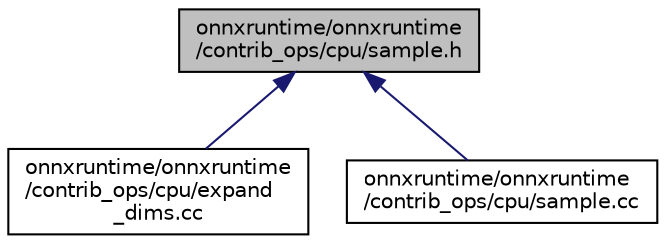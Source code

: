 digraph "onnxruntime/onnxruntime/contrib_ops/cpu/sample.h"
{
  edge [fontname="Helvetica",fontsize="10",labelfontname="Helvetica",labelfontsize="10"];
  node [fontname="Helvetica",fontsize="10",shape=record];
  Node68 [label="onnxruntime/onnxruntime\l/contrib_ops/cpu/sample.h",height=0.2,width=0.4,color="black", fillcolor="grey75", style="filled", fontcolor="black"];
  Node68 -> Node69 [dir="back",color="midnightblue",fontsize="10",style="solid",fontname="Helvetica"];
  Node69 [label="onnxruntime/onnxruntime\l/contrib_ops/cpu/expand\l_dims.cc",height=0.2,width=0.4,color="black", fillcolor="white", style="filled",URL="$expand__dims_8cc.html"];
  Node68 -> Node70 [dir="back",color="midnightblue",fontsize="10",style="solid",fontname="Helvetica"];
  Node70 [label="onnxruntime/onnxruntime\l/contrib_ops/cpu/sample.cc",height=0.2,width=0.4,color="black", fillcolor="white", style="filled",URL="$sample_8cc.html"];
}
